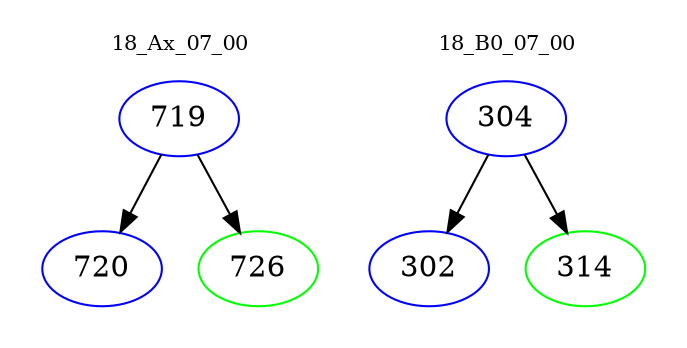 digraph{
subgraph cluster_0 {
color = white
label = "18_Ax_07_00";
fontsize=10;
T0_719 [label="719", color="blue"]
T0_719 -> T0_720 [color="black"]
T0_720 [label="720", color="blue"]
T0_719 -> T0_726 [color="black"]
T0_726 [label="726", color="green"]
}
subgraph cluster_1 {
color = white
label = "18_B0_07_00";
fontsize=10;
T1_304 [label="304", color="blue"]
T1_304 -> T1_302 [color="black"]
T1_302 [label="302", color="blue"]
T1_304 -> T1_314 [color="black"]
T1_314 [label="314", color="green"]
}
}
